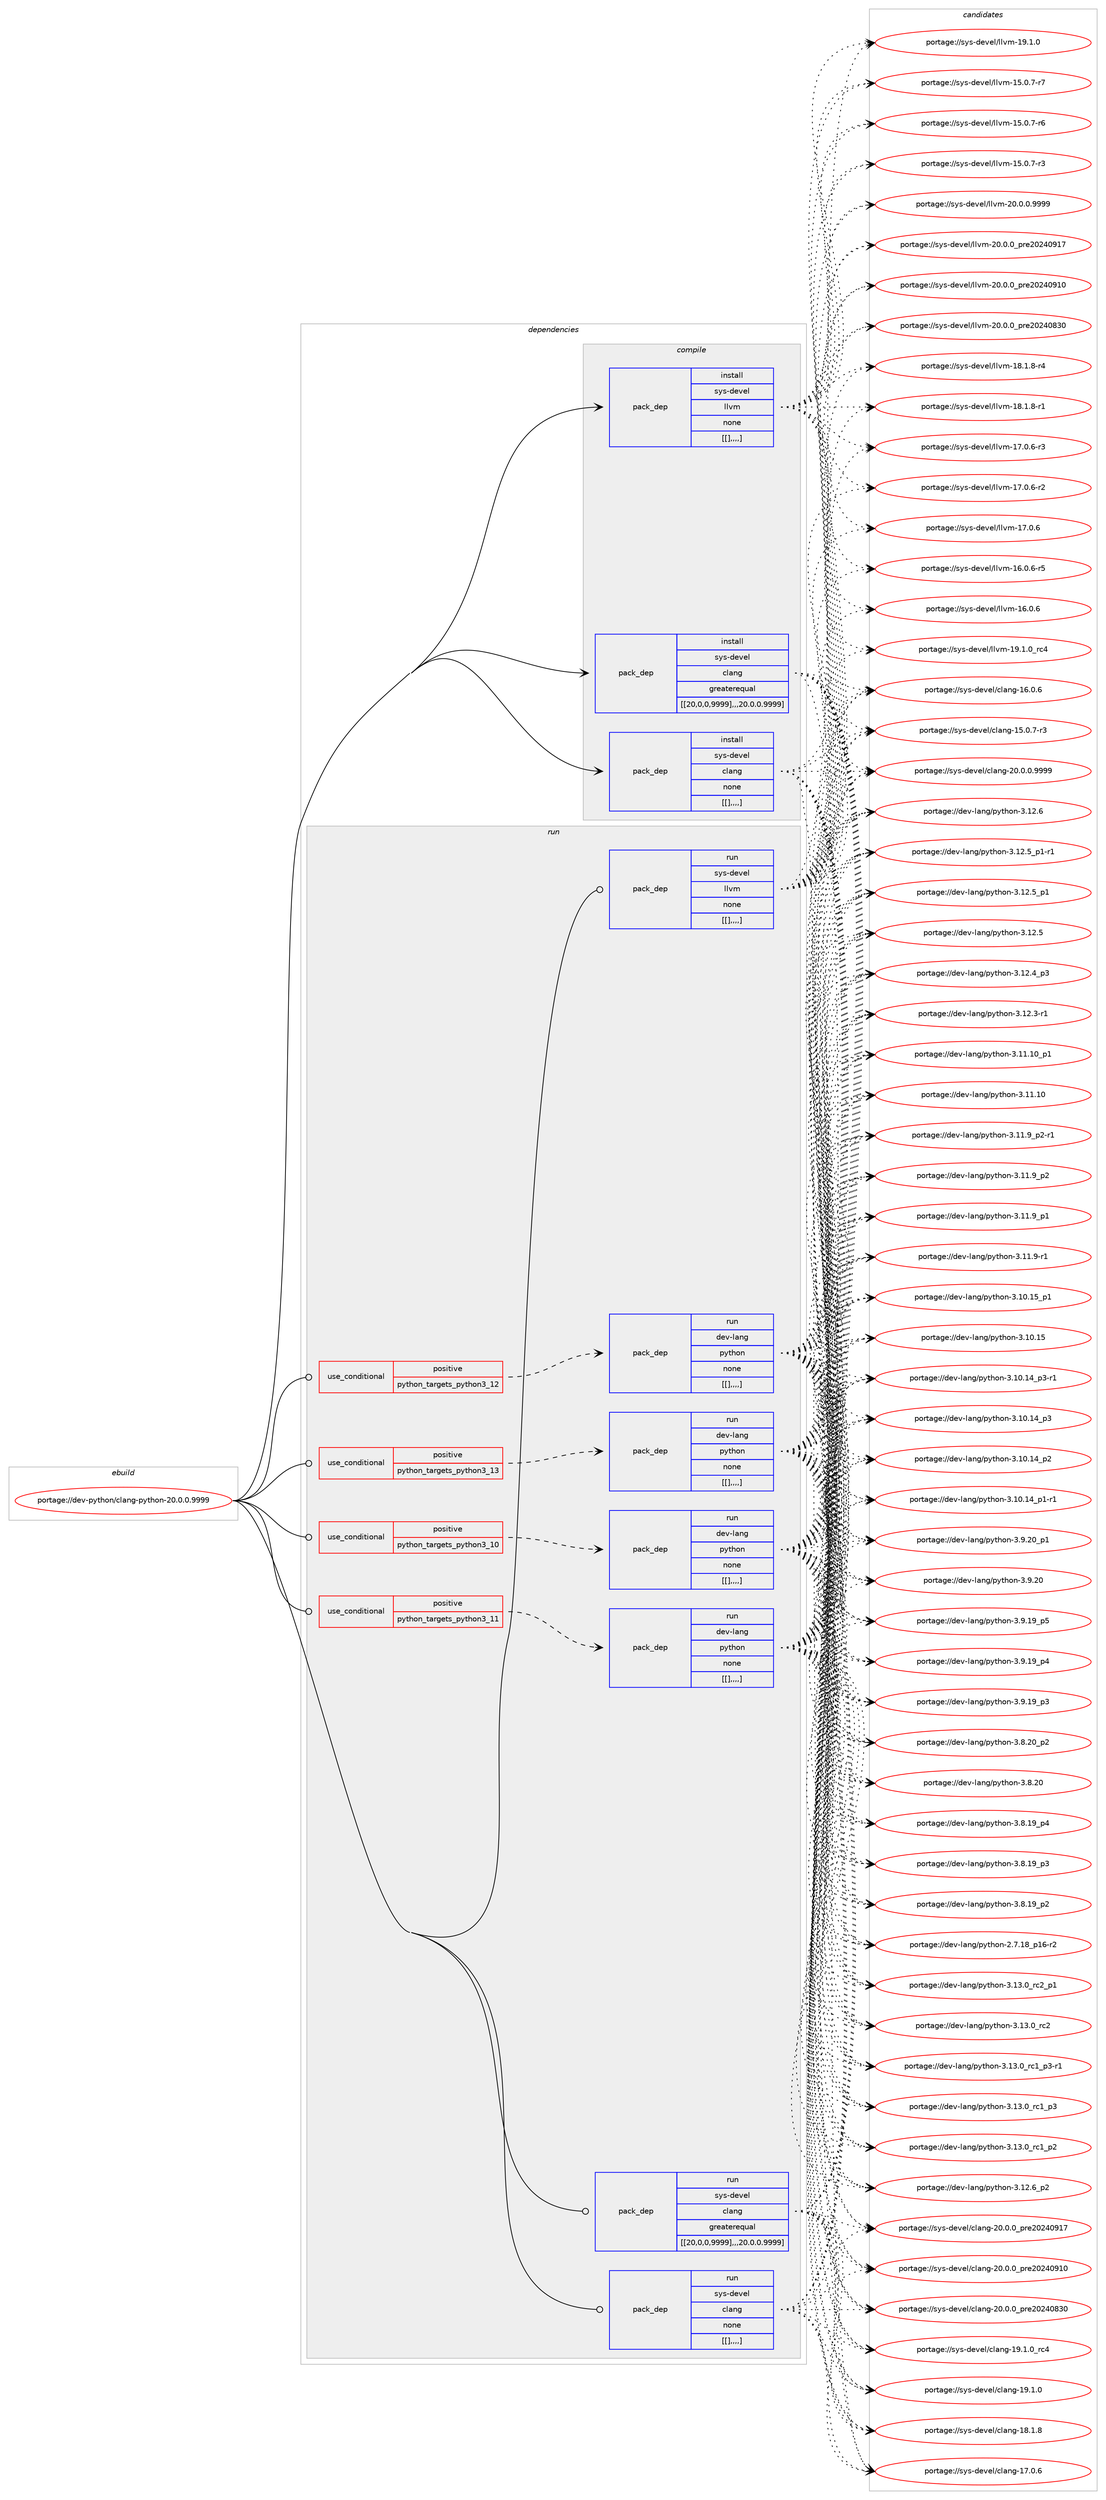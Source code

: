 digraph prolog {

# *************
# Graph options
# *************

newrank=true;
concentrate=true;
compound=true;
graph [rankdir=LR,fontname=Helvetica,fontsize=10,ranksep=1.5];#, ranksep=2.5, nodesep=0.2];
edge  [arrowhead=vee];
node  [fontname=Helvetica,fontsize=10];

# **********
# The ebuild
# **********

subgraph cluster_leftcol {
color=gray;
label=<<i>ebuild</i>>;
id [label="portage://dev-python/clang-python-20.0.0.9999", color=red, width=4, href="../dev-python/clang-python-20.0.0.9999.svg"];
}

# ****************
# The dependencies
# ****************

subgraph cluster_midcol {
color=gray;
label=<<i>dependencies</i>>;
subgraph cluster_compile {
fillcolor="#eeeeee";
style=filled;
label=<<i>compile</i>>;
subgraph pack111342 {
dependency145311 [label=<<TABLE BORDER="0" CELLBORDER="1" CELLSPACING="0" CELLPADDING="4" WIDTH="220"><TR><TD ROWSPAN="6" CELLPADDING="30">pack_dep</TD></TR><TR><TD WIDTH="110">install</TD></TR><TR><TD>sys-devel</TD></TR><TR><TD>clang</TD></TR><TR><TD>greaterequal</TD></TR><TR><TD>[[20,0,0,9999],,,20.0.0.9999]</TD></TR></TABLE>>, shape=none, color=blue];
}
id:e -> dependency145311:w [weight=20,style="solid",arrowhead="vee"];
subgraph pack111343 {
dependency145312 [label=<<TABLE BORDER="0" CELLBORDER="1" CELLSPACING="0" CELLPADDING="4" WIDTH="220"><TR><TD ROWSPAN="6" CELLPADDING="30">pack_dep</TD></TR><TR><TD WIDTH="110">install</TD></TR><TR><TD>sys-devel</TD></TR><TR><TD>clang</TD></TR><TR><TD>none</TD></TR><TR><TD>[[],,,,]</TD></TR></TABLE>>, shape=none, color=blue];
}
id:e -> dependency145312:w [weight=20,style="solid",arrowhead="vee"];
subgraph pack111344 {
dependency145313 [label=<<TABLE BORDER="0" CELLBORDER="1" CELLSPACING="0" CELLPADDING="4" WIDTH="220"><TR><TD ROWSPAN="6" CELLPADDING="30">pack_dep</TD></TR><TR><TD WIDTH="110">install</TD></TR><TR><TD>sys-devel</TD></TR><TR><TD>llvm</TD></TR><TR><TD>none</TD></TR><TR><TD>[[],,,,]</TD></TR></TABLE>>, shape=none, color=blue];
}
id:e -> dependency145313:w [weight=20,style="solid",arrowhead="vee"];
}
subgraph cluster_compileandrun {
fillcolor="#eeeeee";
style=filled;
label=<<i>compile and run</i>>;
}
subgraph cluster_run {
fillcolor="#eeeeee";
style=filled;
label=<<i>run</i>>;
subgraph cond32757 {
dependency145314 [label=<<TABLE BORDER="0" CELLBORDER="1" CELLSPACING="0" CELLPADDING="4"><TR><TD ROWSPAN="3" CELLPADDING="10">use_conditional</TD></TR><TR><TD>positive</TD></TR><TR><TD>python_targets_python3_10</TD></TR></TABLE>>, shape=none, color=red];
subgraph pack111345 {
dependency145315 [label=<<TABLE BORDER="0" CELLBORDER="1" CELLSPACING="0" CELLPADDING="4" WIDTH="220"><TR><TD ROWSPAN="6" CELLPADDING="30">pack_dep</TD></TR><TR><TD WIDTH="110">run</TD></TR><TR><TD>dev-lang</TD></TR><TR><TD>python</TD></TR><TR><TD>none</TD></TR><TR><TD>[[],,,,]</TD></TR></TABLE>>, shape=none, color=blue];
}
dependency145314:e -> dependency145315:w [weight=20,style="dashed",arrowhead="vee"];
}
id:e -> dependency145314:w [weight=20,style="solid",arrowhead="odot"];
subgraph cond32758 {
dependency145316 [label=<<TABLE BORDER="0" CELLBORDER="1" CELLSPACING="0" CELLPADDING="4"><TR><TD ROWSPAN="3" CELLPADDING="10">use_conditional</TD></TR><TR><TD>positive</TD></TR><TR><TD>python_targets_python3_11</TD></TR></TABLE>>, shape=none, color=red];
subgraph pack111346 {
dependency145317 [label=<<TABLE BORDER="0" CELLBORDER="1" CELLSPACING="0" CELLPADDING="4" WIDTH="220"><TR><TD ROWSPAN="6" CELLPADDING="30">pack_dep</TD></TR><TR><TD WIDTH="110">run</TD></TR><TR><TD>dev-lang</TD></TR><TR><TD>python</TD></TR><TR><TD>none</TD></TR><TR><TD>[[],,,,]</TD></TR></TABLE>>, shape=none, color=blue];
}
dependency145316:e -> dependency145317:w [weight=20,style="dashed",arrowhead="vee"];
}
id:e -> dependency145316:w [weight=20,style="solid",arrowhead="odot"];
subgraph cond32759 {
dependency145318 [label=<<TABLE BORDER="0" CELLBORDER="1" CELLSPACING="0" CELLPADDING="4"><TR><TD ROWSPAN="3" CELLPADDING="10">use_conditional</TD></TR><TR><TD>positive</TD></TR><TR><TD>python_targets_python3_12</TD></TR></TABLE>>, shape=none, color=red];
subgraph pack111347 {
dependency145319 [label=<<TABLE BORDER="0" CELLBORDER="1" CELLSPACING="0" CELLPADDING="4" WIDTH="220"><TR><TD ROWSPAN="6" CELLPADDING="30">pack_dep</TD></TR><TR><TD WIDTH="110">run</TD></TR><TR><TD>dev-lang</TD></TR><TR><TD>python</TD></TR><TR><TD>none</TD></TR><TR><TD>[[],,,,]</TD></TR></TABLE>>, shape=none, color=blue];
}
dependency145318:e -> dependency145319:w [weight=20,style="dashed",arrowhead="vee"];
}
id:e -> dependency145318:w [weight=20,style="solid",arrowhead="odot"];
subgraph cond32760 {
dependency145320 [label=<<TABLE BORDER="0" CELLBORDER="1" CELLSPACING="0" CELLPADDING="4"><TR><TD ROWSPAN="3" CELLPADDING="10">use_conditional</TD></TR><TR><TD>positive</TD></TR><TR><TD>python_targets_python3_13</TD></TR></TABLE>>, shape=none, color=red];
subgraph pack111348 {
dependency145321 [label=<<TABLE BORDER="0" CELLBORDER="1" CELLSPACING="0" CELLPADDING="4" WIDTH="220"><TR><TD ROWSPAN="6" CELLPADDING="30">pack_dep</TD></TR><TR><TD WIDTH="110">run</TD></TR><TR><TD>dev-lang</TD></TR><TR><TD>python</TD></TR><TR><TD>none</TD></TR><TR><TD>[[],,,,]</TD></TR></TABLE>>, shape=none, color=blue];
}
dependency145320:e -> dependency145321:w [weight=20,style="dashed",arrowhead="vee"];
}
id:e -> dependency145320:w [weight=20,style="solid",arrowhead="odot"];
subgraph pack111349 {
dependency145322 [label=<<TABLE BORDER="0" CELLBORDER="1" CELLSPACING="0" CELLPADDING="4" WIDTH="220"><TR><TD ROWSPAN="6" CELLPADDING="30">pack_dep</TD></TR><TR><TD WIDTH="110">run</TD></TR><TR><TD>sys-devel</TD></TR><TR><TD>clang</TD></TR><TR><TD>greaterequal</TD></TR><TR><TD>[[20,0,0,9999],,,20.0.0.9999]</TD></TR></TABLE>>, shape=none, color=blue];
}
id:e -> dependency145322:w [weight=20,style="solid",arrowhead="odot"];
subgraph pack111350 {
dependency145323 [label=<<TABLE BORDER="0" CELLBORDER="1" CELLSPACING="0" CELLPADDING="4" WIDTH="220"><TR><TD ROWSPAN="6" CELLPADDING="30">pack_dep</TD></TR><TR><TD WIDTH="110">run</TD></TR><TR><TD>sys-devel</TD></TR><TR><TD>clang</TD></TR><TR><TD>none</TD></TR><TR><TD>[[],,,,]</TD></TR></TABLE>>, shape=none, color=blue];
}
id:e -> dependency145323:w [weight=20,style="solid",arrowhead="odot"];
subgraph pack111351 {
dependency145324 [label=<<TABLE BORDER="0" CELLBORDER="1" CELLSPACING="0" CELLPADDING="4" WIDTH="220"><TR><TD ROWSPAN="6" CELLPADDING="30">pack_dep</TD></TR><TR><TD WIDTH="110">run</TD></TR><TR><TD>sys-devel</TD></TR><TR><TD>llvm</TD></TR><TR><TD>none</TD></TR><TR><TD>[[],,,,]</TD></TR></TABLE>>, shape=none, color=blue];
}
id:e -> dependency145324:w [weight=20,style="solid",arrowhead="odot"];
}
}

# **************
# The candidates
# **************

subgraph cluster_choices {
rank=same;
color=gray;
label=<<i>candidates</i>>;

subgraph choice111342 {
color=black;
nodesep=1;
choice11512111545100101118101108479910897110103455048464846484657575757 [label="portage://sys-devel/clang-20.0.0.9999", color=red, width=4,href="../sys-devel/clang-20.0.0.9999.svg"];
choice1151211154510010111810110847991089711010345504846484648951121141015048505248574955 [label="portage://sys-devel/clang-20.0.0_pre20240917", color=red, width=4,href="../sys-devel/clang-20.0.0_pre20240917.svg"];
choice1151211154510010111810110847991089711010345504846484648951121141015048505248574948 [label="portage://sys-devel/clang-20.0.0_pre20240910", color=red, width=4,href="../sys-devel/clang-20.0.0_pre20240910.svg"];
choice1151211154510010111810110847991089711010345504846484648951121141015048505248565148 [label="portage://sys-devel/clang-20.0.0_pre20240830", color=red, width=4,href="../sys-devel/clang-20.0.0_pre20240830.svg"];
choice1151211154510010111810110847991089711010345495746494648951149952 [label="portage://sys-devel/clang-19.1.0_rc4", color=red, width=4,href="../sys-devel/clang-19.1.0_rc4.svg"];
choice1151211154510010111810110847991089711010345495746494648 [label="portage://sys-devel/clang-19.1.0", color=red, width=4,href="../sys-devel/clang-19.1.0.svg"];
choice1151211154510010111810110847991089711010345495646494656 [label="portage://sys-devel/clang-18.1.8", color=red, width=4,href="../sys-devel/clang-18.1.8.svg"];
choice1151211154510010111810110847991089711010345495546484654 [label="portage://sys-devel/clang-17.0.6", color=red, width=4,href="../sys-devel/clang-17.0.6.svg"];
choice1151211154510010111810110847991089711010345495446484654 [label="portage://sys-devel/clang-16.0.6", color=red, width=4,href="../sys-devel/clang-16.0.6.svg"];
choice11512111545100101118101108479910897110103454953464846554511451 [label="portage://sys-devel/clang-15.0.7-r3", color=red, width=4,href="../sys-devel/clang-15.0.7-r3.svg"];
dependency145311:e -> choice11512111545100101118101108479910897110103455048464846484657575757:w [style=dotted,weight="100"];
dependency145311:e -> choice1151211154510010111810110847991089711010345504846484648951121141015048505248574955:w [style=dotted,weight="100"];
dependency145311:e -> choice1151211154510010111810110847991089711010345504846484648951121141015048505248574948:w [style=dotted,weight="100"];
dependency145311:e -> choice1151211154510010111810110847991089711010345504846484648951121141015048505248565148:w [style=dotted,weight="100"];
dependency145311:e -> choice1151211154510010111810110847991089711010345495746494648951149952:w [style=dotted,weight="100"];
dependency145311:e -> choice1151211154510010111810110847991089711010345495746494648:w [style=dotted,weight="100"];
dependency145311:e -> choice1151211154510010111810110847991089711010345495646494656:w [style=dotted,weight="100"];
dependency145311:e -> choice1151211154510010111810110847991089711010345495546484654:w [style=dotted,weight="100"];
dependency145311:e -> choice1151211154510010111810110847991089711010345495446484654:w [style=dotted,weight="100"];
dependency145311:e -> choice11512111545100101118101108479910897110103454953464846554511451:w [style=dotted,weight="100"];
}
subgraph choice111343 {
color=black;
nodesep=1;
choice11512111545100101118101108479910897110103455048464846484657575757 [label="portage://sys-devel/clang-20.0.0.9999", color=red, width=4,href="../sys-devel/clang-20.0.0.9999.svg"];
choice1151211154510010111810110847991089711010345504846484648951121141015048505248574955 [label="portage://sys-devel/clang-20.0.0_pre20240917", color=red, width=4,href="../sys-devel/clang-20.0.0_pre20240917.svg"];
choice1151211154510010111810110847991089711010345504846484648951121141015048505248574948 [label="portage://sys-devel/clang-20.0.0_pre20240910", color=red, width=4,href="../sys-devel/clang-20.0.0_pre20240910.svg"];
choice1151211154510010111810110847991089711010345504846484648951121141015048505248565148 [label="portage://sys-devel/clang-20.0.0_pre20240830", color=red, width=4,href="../sys-devel/clang-20.0.0_pre20240830.svg"];
choice1151211154510010111810110847991089711010345495746494648951149952 [label="portage://sys-devel/clang-19.1.0_rc4", color=red, width=4,href="../sys-devel/clang-19.1.0_rc4.svg"];
choice1151211154510010111810110847991089711010345495746494648 [label="portage://sys-devel/clang-19.1.0", color=red, width=4,href="../sys-devel/clang-19.1.0.svg"];
choice1151211154510010111810110847991089711010345495646494656 [label="portage://sys-devel/clang-18.1.8", color=red, width=4,href="../sys-devel/clang-18.1.8.svg"];
choice1151211154510010111810110847991089711010345495546484654 [label="portage://sys-devel/clang-17.0.6", color=red, width=4,href="../sys-devel/clang-17.0.6.svg"];
choice1151211154510010111810110847991089711010345495446484654 [label="portage://sys-devel/clang-16.0.6", color=red, width=4,href="../sys-devel/clang-16.0.6.svg"];
choice11512111545100101118101108479910897110103454953464846554511451 [label="portage://sys-devel/clang-15.0.7-r3", color=red, width=4,href="../sys-devel/clang-15.0.7-r3.svg"];
dependency145312:e -> choice11512111545100101118101108479910897110103455048464846484657575757:w [style=dotted,weight="100"];
dependency145312:e -> choice1151211154510010111810110847991089711010345504846484648951121141015048505248574955:w [style=dotted,weight="100"];
dependency145312:e -> choice1151211154510010111810110847991089711010345504846484648951121141015048505248574948:w [style=dotted,weight="100"];
dependency145312:e -> choice1151211154510010111810110847991089711010345504846484648951121141015048505248565148:w [style=dotted,weight="100"];
dependency145312:e -> choice1151211154510010111810110847991089711010345495746494648951149952:w [style=dotted,weight="100"];
dependency145312:e -> choice1151211154510010111810110847991089711010345495746494648:w [style=dotted,weight="100"];
dependency145312:e -> choice1151211154510010111810110847991089711010345495646494656:w [style=dotted,weight="100"];
dependency145312:e -> choice1151211154510010111810110847991089711010345495546484654:w [style=dotted,weight="100"];
dependency145312:e -> choice1151211154510010111810110847991089711010345495446484654:w [style=dotted,weight="100"];
dependency145312:e -> choice11512111545100101118101108479910897110103454953464846554511451:w [style=dotted,weight="100"];
}
subgraph choice111344 {
color=black;
nodesep=1;
choice1151211154510010111810110847108108118109455048464846484657575757 [label="portage://sys-devel/llvm-20.0.0.9999", color=red, width=4,href="../sys-devel/llvm-20.0.0.9999.svg"];
choice115121115451001011181011084710810811810945504846484648951121141015048505248574955 [label="portage://sys-devel/llvm-20.0.0_pre20240917", color=red, width=4,href="../sys-devel/llvm-20.0.0_pre20240917.svg"];
choice115121115451001011181011084710810811810945504846484648951121141015048505248574948 [label="portage://sys-devel/llvm-20.0.0_pre20240910", color=red, width=4,href="../sys-devel/llvm-20.0.0_pre20240910.svg"];
choice115121115451001011181011084710810811810945504846484648951121141015048505248565148 [label="portage://sys-devel/llvm-20.0.0_pre20240830", color=red, width=4,href="../sys-devel/llvm-20.0.0_pre20240830.svg"];
choice115121115451001011181011084710810811810945495746494648951149952 [label="portage://sys-devel/llvm-19.1.0_rc4", color=red, width=4,href="../sys-devel/llvm-19.1.0_rc4.svg"];
choice115121115451001011181011084710810811810945495746494648 [label="portage://sys-devel/llvm-19.1.0", color=red, width=4,href="../sys-devel/llvm-19.1.0.svg"];
choice1151211154510010111810110847108108118109454956464946564511452 [label="portage://sys-devel/llvm-18.1.8-r4", color=red, width=4,href="../sys-devel/llvm-18.1.8-r4.svg"];
choice1151211154510010111810110847108108118109454956464946564511449 [label="portage://sys-devel/llvm-18.1.8-r1", color=red, width=4,href="../sys-devel/llvm-18.1.8-r1.svg"];
choice1151211154510010111810110847108108118109454955464846544511451 [label="portage://sys-devel/llvm-17.0.6-r3", color=red, width=4,href="../sys-devel/llvm-17.0.6-r3.svg"];
choice1151211154510010111810110847108108118109454955464846544511450 [label="portage://sys-devel/llvm-17.0.6-r2", color=red, width=4,href="../sys-devel/llvm-17.0.6-r2.svg"];
choice115121115451001011181011084710810811810945495546484654 [label="portage://sys-devel/llvm-17.0.6", color=red, width=4,href="../sys-devel/llvm-17.0.6.svg"];
choice1151211154510010111810110847108108118109454954464846544511453 [label="portage://sys-devel/llvm-16.0.6-r5", color=red, width=4,href="../sys-devel/llvm-16.0.6-r5.svg"];
choice115121115451001011181011084710810811810945495446484654 [label="portage://sys-devel/llvm-16.0.6", color=red, width=4,href="../sys-devel/llvm-16.0.6.svg"];
choice1151211154510010111810110847108108118109454953464846554511455 [label="portage://sys-devel/llvm-15.0.7-r7", color=red, width=4,href="../sys-devel/llvm-15.0.7-r7.svg"];
choice1151211154510010111810110847108108118109454953464846554511454 [label="portage://sys-devel/llvm-15.0.7-r6", color=red, width=4,href="../sys-devel/llvm-15.0.7-r6.svg"];
choice1151211154510010111810110847108108118109454953464846554511451 [label="portage://sys-devel/llvm-15.0.7-r3", color=red, width=4,href="../sys-devel/llvm-15.0.7-r3.svg"];
dependency145313:e -> choice1151211154510010111810110847108108118109455048464846484657575757:w [style=dotted,weight="100"];
dependency145313:e -> choice115121115451001011181011084710810811810945504846484648951121141015048505248574955:w [style=dotted,weight="100"];
dependency145313:e -> choice115121115451001011181011084710810811810945504846484648951121141015048505248574948:w [style=dotted,weight="100"];
dependency145313:e -> choice115121115451001011181011084710810811810945504846484648951121141015048505248565148:w [style=dotted,weight="100"];
dependency145313:e -> choice115121115451001011181011084710810811810945495746494648951149952:w [style=dotted,weight="100"];
dependency145313:e -> choice115121115451001011181011084710810811810945495746494648:w [style=dotted,weight="100"];
dependency145313:e -> choice1151211154510010111810110847108108118109454956464946564511452:w [style=dotted,weight="100"];
dependency145313:e -> choice1151211154510010111810110847108108118109454956464946564511449:w [style=dotted,weight="100"];
dependency145313:e -> choice1151211154510010111810110847108108118109454955464846544511451:w [style=dotted,weight="100"];
dependency145313:e -> choice1151211154510010111810110847108108118109454955464846544511450:w [style=dotted,weight="100"];
dependency145313:e -> choice115121115451001011181011084710810811810945495546484654:w [style=dotted,weight="100"];
dependency145313:e -> choice1151211154510010111810110847108108118109454954464846544511453:w [style=dotted,weight="100"];
dependency145313:e -> choice115121115451001011181011084710810811810945495446484654:w [style=dotted,weight="100"];
dependency145313:e -> choice1151211154510010111810110847108108118109454953464846554511455:w [style=dotted,weight="100"];
dependency145313:e -> choice1151211154510010111810110847108108118109454953464846554511454:w [style=dotted,weight="100"];
dependency145313:e -> choice1151211154510010111810110847108108118109454953464846554511451:w [style=dotted,weight="100"];
}
subgraph choice111345 {
color=black;
nodesep=1;
choice100101118451089711010347112121116104111110455146495146489511499509511249 [label="portage://dev-lang/python-3.13.0_rc2_p1", color=red, width=4,href="../dev-lang/python-3.13.0_rc2_p1.svg"];
choice10010111845108971101034711212111610411111045514649514648951149950 [label="portage://dev-lang/python-3.13.0_rc2", color=red, width=4,href="../dev-lang/python-3.13.0_rc2.svg"];
choice1001011184510897110103471121211161041111104551464951464895114994995112514511449 [label="portage://dev-lang/python-3.13.0_rc1_p3-r1", color=red, width=4,href="../dev-lang/python-3.13.0_rc1_p3-r1.svg"];
choice100101118451089711010347112121116104111110455146495146489511499499511251 [label="portage://dev-lang/python-3.13.0_rc1_p3", color=red, width=4,href="../dev-lang/python-3.13.0_rc1_p3.svg"];
choice100101118451089711010347112121116104111110455146495146489511499499511250 [label="portage://dev-lang/python-3.13.0_rc1_p2", color=red, width=4,href="../dev-lang/python-3.13.0_rc1_p2.svg"];
choice100101118451089711010347112121116104111110455146495046549511250 [label="portage://dev-lang/python-3.12.6_p2", color=red, width=4,href="../dev-lang/python-3.12.6_p2.svg"];
choice10010111845108971101034711212111610411111045514649504654 [label="portage://dev-lang/python-3.12.6", color=red, width=4,href="../dev-lang/python-3.12.6.svg"];
choice1001011184510897110103471121211161041111104551464950465395112494511449 [label="portage://dev-lang/python-3.12.5_p1-r1", color=red, width=4,href="../dev-lang/python-3.12.5_p1-r1.svg"];
choice100101118451089711010347112121116104111110455146495046539511249 [label="portage://dev-lang/python-3.12.5_p1", color=red, width=4,href="../dev-lang/python-3.12.5_p1.svg"];
choice10010111845108971101034711212111610411111045514649504653 [label="portage://dev-lang/python-3.12.5", color=red, width=4,href="../dev-lang/python-3.12.5.svg"];
choice100101118451089711010347112121116104111110455146495046529511251 [label="portage://dev-lang/python-3.12.4_p3", color=red, width=4,href="../dev-lang/python-3.12.4_p3.svg"];
choice100101118451089711010347112121116104111110455146495046514511449 [label="portage://dev-lang/python-3.12.3-r1", color=red, width=4,href="../dev-lang/python-3.12.3-r1.svg"];
choice10010111845108971101034711212111610411111045514649494649489511249 [label="portage://dev-lang/python-3.11.10_p1", color=red, width=4,href="../dev-lang/python-3.11.10_p1.svg"];
choice1001011184510897110103471121211161041111104551464949464948 [label="portage://dev-lang/python-3.11.10", color=red, width=4,href="../dev-lang/python-3.11.10.svg"];
choice1001011184510897110103471121211161041111104551464949465795112504511449 [label="portage://dev-lang/python-3.11.9_p2-r1", color=red, width=4,href="../dev-lang/python-3.11.9_p2-r1.svg"];
choice100101118451089711010347112121116104111110455146494946579511250 [label="portage://dev-lang/python-3.11.9_p2", color=red, width=4,href="../dev-lang/python-3.11.9_p2.svg"];
choice100101118451089711010347112121116104111110455146494946579511249 [label="portage://dev-lang/python-3.11.9_p1", color=red, width=4,href="../dev-lang/python-3.11.9_p1.svg"];
choice100101118451089711010347112121116104111110455146494946574511449 [label="portage://dev-lang/python-3.11.9-r1", color=red, width=4,href="../dev-lang/python-3.11.9-r1.svg"];
choice10010111845108971101034711212111610411111045514649484649539511249 [label="portage://dev-lang/python-3.10.15_p1", color=red, width=4,href="../dev-lang/python-3.10.15_p1.svg"];
choice1001011184510897110103471121211161041111104551464948464953 [label="portage://dev-lang/python-3.10.15", color=red, width=4,href="../dev-lang/python-3.10.15.svg"];
choice100101118451089711010347112121116104111110455146494846495295112514511449 [label="portage://dev-lang/python-3.10.14_p3-r1", color=red, width=4,href="../dev-lang/python-3.10.14_p3-r1.svg"];
choice10010111845108971101034711212111610411111045514649484649529511251 [label="portage://dev-lang/python-3.10.14_p3", color=red, width=4,href="../dev-lang/python-3.10.14_p3.svg"];
choice10010111845108971101034711212111610411111045514649484649529511250 [label="portage://dev-lang/python-3.10.14_p2", color=red, width=4,href="../dev-lang/python-3.10.14_p2.svg"];
choice100101118451089711010347112121116104111110455146494846495295112494511449 [label="portage://dev-lang/python-3.10.14_p1-r1", color=red, width=4,href="../dev-lang/python-3.10.14_p1-r1.svg"];
choice100101118451089711010347112121116104111110455146574650489511249 [label="portage://dev-lang/python-3.9.20_p1", color=red, width=4,href="../dev-lang/python-3.9.20_p1.svg"];
choice10010111845108971101034711212111610411111045514657465048 [label="portage://dev-lang/python-3.9.20", color=red, width=4,href="../dev-lang/python-3.9.20.svg"];
choice100101118451089711010347112121116104111110455146574649579511253 [label="portage://dev-lang/python-3.9.19_p5", color=red, width=4,href="../dev-lang/python-3.9.19_p5.svg"];
choice100101118451089711010347112121116104111110455146574649579511252 [label="portage://dev-lang/python-3.9.19_p4", color=red, width=4,href="../dev-lang/python-3.9.19_p4.svg"];
choice100101118451089711010347112121116104111110455146574649579511251 [label="portage://dev-lang/python-3.9.19_p3", color=red, width=4,href="../dev-lang/python-3.9.19_p3.svg"];
choice100101118451089711010347112121116104111110455146564650489511250 [label="portage://dev-lang/python-3.8.20_p2", color=red, width=4,href="../dev-lang/python-3.8.20_p2.svg"];
choice10010111845108971101034711212111610411111045514656465048 [label="portage://dev-lang/python-3.8.20", color=red, width=4,href="../dev-lang/python-3.8.20.svg"];
choice100101118451089711010347112121116104111110455146564649579511252 [label="portage://dev-lang/python-3.8.19_p4", color=red, width=4,href="../dev-lang/python-3.8.19_p4.svg"];
choice100101118451089711010347112121116104111110455146564649579511251 [label="portage://dev-lang/python-3.8.19_p3", color=red, width=4,href="../dev-lang/python-3.8.19_p3.svg"];
choice100101118451089711010347112121116104111110455146564649579511250 [label="portage://dev-lang/python-3.8.19_p2", color=red, width=4,href="../dev-lang/python-3.8.19_p2.svg"];
choice100101118451089711010347112121116104111110455046554649569511249544511450 [label="portage://dev-lang/python-2.7.18_p16-r2", color=red, width=4,href="../dev-lang/python-2.7.18_p16-r2.svg"];
dependency145315:e -> choice100101118451089711010347112121116104111110455146495146489511499509511249:w [style=dotted,weight="100"];
dependency145315:e -> choice10010111845108971101034711212111610411111045514649514648951149950:w [style=dotted,weight="100"];
dependency145315:e -> choice1001011184510897110103471121211161041111104551464951464895114994995112514511449:w [style=dotted,weight="100"];
dependency145315:e -> choice100101118451089711010347112121116104111110455146495146489511499499511251:w [style=dotted,weight="100"];
dependency145315:e -> choice100101118451089711010347112121116104111110455146495146489511499499511250:w [style=dotted,weight="100"];
dependency145315:e -> choice100101118451089711010347112121116104111110455146495046549511250:w [style=dotted,weight="100"];
dependency145315:e -> choice10010111845108971101034711212111610411111045514649504654:w [style=dotted,weight="100"];
dependency145315:e -> choice1001011184510897110103471121211161041111104551464950465395112494511449:w [style=dotted,weight="100"];
dependency145315:e -> choice100101118451089711010347112121116104111110455146495046539511249:w [style=dotted,weight="100"];
dependency145315:e -> choice10010111845108971101034711212111610411111045514649504653:w [style=dotted,weight="100"];
dependency145315:e -> choice100101118451089711010347112121116104111110455146495046529511251:w [style=dotted,weight="100"];
dependency145315:e -> choice100101118451089711010347112121116104111110455146495046514511449:w [style=dotted,weight="100"];
dependency145315:e -> choice10010111845108971101034711212111610411111045514649494649489511249:w [style=dotted,weight="100"];
dependency145315:e -> choice1001011184510897110103471121211161041111104551464949464948:w [style=dotted,weight="100"];
dependency145315:e -> choice1001011184510897110103471121211161041111104551464949465795112504511449:w [style=dotted,weight="100"];
dependency145315:e -> choice100101118451089711010347112121116104111110455146494946579511250:w [style=dotted,weight="100"];
dependency145315:e -> choice100101118451089711010347112121116104111110455146494946579511249:w [style=dotted,weight="100"];
dependency145315:e -> choice100101118451089711010347112121116104111110455146494946574511449:w [style=dotted,weight="100"];
dependency145315:e -> choice10010111845108971101034711212111610411111045514649484649539511249:w [style=dotted,weight="100"];
dependency145315:e -> choice1001011184510897110103471121211161041111104551464948464953:w [style=dotted,weight="100"];
dependency145315:e -> choice100101118451089711010347112121116104111110455146494846495295112514511449:w [style=dotted,weight="100"];
dependency145315:e -> choice10010111845108971101034711212111610411111045514649484649529511251:w [style=dotted,weight="100"];
dependency145315:e -> choice10010111845108971101034711212111610411111045514649484649529511250:w [style=dotted,weight="100"];
dependency145315:e -> choice100101118451089711010347112121116104111110455146494846495295112494511449:w [style=dotted,weight="100"];
dependency145315:e -> choice100101118451089711010347112121116104111110455146574650489511249:w [style=dotted,weight="100"];
dependency145315:e -> choice10010111845108971101034711212111610411111045514657465048:w [style=dotted,weight="100"];
dependency145315:e -> choice100101118451089711010347112121116104111110455146574649579511253:w [style=dotted,weight="100"];
dependency145315:e -> choice100101118451089711010347112121116104111110455146574649579511252:w [style=dotted,weight="100"];
dependency145315:e -> choice100101118451089711010347112121116104111110455146574649579511251:w [style=dotted,weight="100"];
dependency145315:e -> choice100101118451089711010347112121116104111110455146564650489511250:w [style=dotted,weight="100"];
dependency145315:e -> choice10010111845108971101034711212111610411111045514656465048:w [style=dotted,weight="100"];
dependency145315:e -> choice100101118451089711010347112121116104111110455146564649579511252:w [style=dotted,weight="100"];
dependency145315:e -> choice100101118451089711010347112121116104111110455146564649579511251:w [style=dotted,weight="100"];
dependency145315:e -> choice100101118451089711010347112121116104111110455146564649579511250:w [style=dotted,weight="100"];
dependency145315:e -> choice100101118451089711010347112121116104111110455046554649569511249544511450:w [style=dotted,weight="100"];
}
subgraph choice111346 {
color=black;
nodesep=1;
choice100101118451089711010347112121116104111110455146495146489511499509511249 [label="portage://dev-lang/python-3.13.0_rc2_p1", color=red, width=4,href="../dev-lang/python-3.13.0_rc2_p1.svg"];
choice10010111845108971101034711212111610411111045514649514648951149950 [label="portage://dev-lang/python-3.13.0_rc2", color=red, width=4,href="../dev-lang/python-3.13.0_rc2.svg"];
choice1001011184510897110103471121211161041111104551464951464895114994995112514511449 [label="portage://dev-lang/python-3.13.0_rc1_p3-r1", color=red, width=4,href="../dev-lang/python-3.13.0_rc1_p3-r1.svg"];
choice100101118451089711010347112121116104111110455146495146489511499499511251 [label="portage://dev-lang/python-3.13.0_rc1_p3", color=red, width=4,href="../dev-lang/python-3.13.0_rc1_p3.svg"];
choice100101118451089711010347112121116104111110455146495146489511499499511250 [label="portage://dev-lang/python-3.13.0_rc1_p2", color=red, width=4,href="../dev-lang/python-3.13.0_rc1_p2.svg"];
choice100101118451089711010347112121116104111110455146495046549511250 [label="portage://dev-lang/python-3.12.6_p2", color=red, width=4,href="../dev-lang/python-3.12.6_p2.svg"];
choice10010111845108971101034711212111610411111045514649504654 [label="portage://dev-lang/python-3.12.6", color=red, width=4,href="../dev-lang/python-3.12.6.svg"];
choice1001011184510897110103471121211161041111104551464950465395112494511449 [label="portage://dev-lang/python-3.12.5_p1-r1", color=red, width=4,href="../dev-lang/python-3.12.5_p1-r1.svg"];
choice100101118451089711010347112121116104111110455146495046539511249 [label="portage://dev-lang/python-3.12.5_p1", color=red, width=4,href="../dev-lang/python-3.12.5_p1.svg"];
choice10010111845108971101034711212111610411111045514649504653 [label="portage://dev-lang/python-3.12.5", color=red, width=4,href="../dev-lang/python-3.12.5.svg"];
choice100101118451089711010347112121116104111110455146495046529511251 [label="portage://dev-lang/python-3.12.4_p3", color=red, width=4,href="../dev-lang/python-3.12.4_p3.svg"];
choice100101118451089711010347112121116104111110455146495046514511449 [label="portage://dev-lang/python-3.12.3-r1", color=red, width=4,href="../dev-lang/python-3.12.3-r1.svg"];
choice10010111845108971101034711212111610411111045514649494649489511249 [label="portage://dev-lang/python-3.11.10_p1", color=red, width=4,href="../dev-lang/python-3.11.10_p1.svg"];
choice1001011184510897110103471121211161041111104551464949464948 [label="portage://dev-lang/python-3.11.10", color=red, width=4,href="../dev-lang/python-3.11.10.svg"];
choice1001011184510897110103471121211161041111104551464949465795112504511449 [label="portage://dev-lang/python-3.11.9_p2-r1", color=red, width=4,href="../dev-lang/python-3.11.9_p2-r1.svg"];
choice100101118451089711010347112121116104111110455146494946579511250 [label="portage://dev-lang/python-3.11.9_p2", color=red, width=4,href="../dev-lang/python-3.11.9_p2.svg"];
choice100101118451089711010347112121116104111110455146494946579511249 [label="portage://dev-lang/python-3.11.9_p1", color=red, width=4,href="../dev-lang/python-3.11.9_p1.svg"];
choice100101118451089711010347112121116104111110455146494946574511449 [label="portage://dev-lang/python-3.11.9-r1", color=red, width=4,href="../dev-lang/python-3.11.9-r1.svg"];
choice10010111845108971101034711212111610411111045514649484649539511249 [label="portage://dev-lang/python-3.10.15_p1", color=red, width=4,href="../dev-lang/python-3.10.15_p1.svg"];
choice1001011184510897110103471121211161041111104551464948464953 [label="portage://dev-lang/python-3.10.15", color=red, width=4,href="../dev-lang/python-3.10.15.svg"];
choice100101118451089711010347112121116104111110455146494846495295112514511449 [label="portage://dev-lang/python-3.10.14_p3-r1", color=red, width=4,href="../dev-lang/python-3.10.14_p3-r1.svg"];
choice10010111845108971101034711212111610411111045514649484649529511251 [label="portage://dev-lang/python-3.10.14_p3", color=red, width=4,href="../dev-lang/python-3.10.14_p3.svg"];
choice10010111845108971101034711212111610411111045514649484649529511250 [label="portage://dev-lang/python-3.10.14_p2", color=red, width=4,href="../dev-lang/python-3.10.14_p2.svg"];
choice100101118451089711010347112121116104111110455146494846495295112494511449 [label="portage://dev-lang/python-3.10.14_p1-r1", color=red, width=4,href="../dev-lang/python-3.10.14_p1-r1.svg"];
choice100101118451089711010347112121116104111110455146574650489511249 [label="portage://dev-lang/python-3.9.20_p1", color=red, width=4,href="../dev-lang/python-3.9.20_p1.svg"];
choice10010111845108971101034711212111610411111045514657465048 [label="portage://dev-lang/python-3.9.20", color=red, width=4,href="../dev-lang/python-3.9.20.svg"];
choice100101118451089711010347112121116104111110455146574649579511253 [label="portage://dev-lang/python-3.9.19_p5", color=red, width=4,href="../dev-lang/python-3.9.19_p5.svg"];
choice100101118451089711010347112121116104111110455146574649579511252 [label="portage://dev-lang/python-3.9.19_p4", color=red, width=4,href="../dev-lang/python-3.9.19_p4.svg"];
choice100101118451089711010347112121116104111110455146574649579511251 [label="portage://dev-lang/python-3.9.19_p3", color=red, width=4,href="../dev-lang/python-3.9.19_p3.svg"];
choice100101118451089711010347112121116104111110455146564650489511250 [label="portage://dev-lang/python-3.8.20_p2", color=red, width=4,href="../dev-lang/python-3.8.20_p2.svg"];
choice10010111845108971101034711212111610411111045514656465048 [label="portage://dev-lang/python-3.8.20", color=red, width=4,href="../dev-lang/python-3.8.20.svg"];
choice100101118451089711010347112121116104111110455146564649579511252 [label="portage://dev-lang/python-3.8.19_p4", color=red, width=4,href="../dev-lang/python-3.8.19_p4.svg"];
choice100101118451089711010347112121116104111110455146564649579511251 [label="portage://dev-lang/python-3.8.19_p3", color=red, width=4,href="../dev-lang/python-3.8.19_p3.svg"];
choice100101118451089711010347112121116104111110455146564649579511250 [label="portage://dev-lang/python-3.8.19_p2", color=red, width=4,href="../dev-lang/python-3.8.19_p2.svg"];
choice100101118451089711010347112121116104111110455046554649569511249544511450 [label="portage://dev-lang/python-2.7.18_p16-r2", color=red, width=4,href="../dev-lang/python-2.7.18_p16-r2.svg"];
dependency145317:e -> choice100101118451089711010347112121116104111110455146495146489511499509511249:w [style=dotted,weight="100"];
dependency145317:e -> choice10010111845108971101034711212111610411111045514649514648951149950:w [style=dotted,weight="100"];
dependency145317:e -> choice1001011184510897110103471121211161041111104551464951464895114994995112514511449:w [style=dotted,weight="100"];
dependency145317:e -> choice100101118451089711010347112121116104111110455146495146489511499499511251:w [style=dotted,weight="100"];
dependency145317:e -> choice100101118451089711010347112121116104111110455146495146489511499499511250:w [style=dotted,weight="100"];
dependency145317:e -> choice100101118451089711010347112121116104111110455146495046549511250:w [style=dotted,weight="100"];
dependency145317:e -> choice10010111845108971101034711212111610411111045514649504654:w [style=dotted,weight="100"];
dependency145317:e -> choice1001011184510897110103471121211161041111104551464950465395112494511449:w [style=dotted,weight="100"];
dependency145317:e -> choice100101118451089711010347112121116104111110455146495046539511249:w [style=dotted,weight="100"];
dependency145317:e -> choice10010111845108971101034711212111610411111045514649504653:w [style=dotted,weight="100"];
dependency145317:e -> choice100101118451089711010347112121116104111110455146495046529511251:w [style=dotted,weight="100"];
dependency145317:e -> choice100101118451089711010347112121116104111110455146495046514511449:w [style=dotted,weight="100"];
dependency145317:e -> choice10010111845108971101034711212111610411111045514649494649489511249:w [style=dotted,weight="100"];
dependency145317:e -> choice1001011184510897110103471121211161041111104551464949464948:w [style=dotted,weight="100"];
dependency145317:e -> choice1001011184510897110103471121211161041111104551464949465795112504511449:w [style=dotted,weight="100"];
dependency145317:e -> choice100101118451089711010347112121116104111110455146494946579511250:w [style=dotted,weight="100"];
dependency145317:e -> choice100101118451089711010347112121116104111110455146494946579511249:w [style=dotted,weight="100"];
dependency145317:e -> choice100101118451089711010347112121116104111110455146494946574511449:w [style=dotted,weight="100"];
dependency145317:e -> choice10010111845108971101034711212111610411111045514649484649539511249:w [style=dotted,weight="100"];
dependency145317:e -> choice1001011184510897110103471121211161041111104551464948464953:w [style=dotted,weight="100"];
dependency145317:e -> choice100101118451089711010347112121116104111110455146494846495295112514511449:w [style=dotted,weight="100"];
dependency145317:e -> choice10010111845108971101034711212111610411111045514649484649529511251:w [style=dotted,weight="100"];
dependency145317:e -> choice10010111845108971101034711212111610411111045514649484649529511250:w [style=dotted,weight="100"];
dependency145317:e -> choice100101118451089711010347112121116104111110455146494846495295112494511449:w [style=dotted,weight="100"];
dependency145317:e -> choice100101118451089711010347112121116104111110455146574650489511249:w [style=dotted,weight="100"];
dependency145317:e -> choice10010111845108971101034711212111610411111045514657465048:w [style=dotted,weight="100"];
dependency145317:e -> choice100101118451089711010347112121116104111110455146574649579511253:w [style=dotted,weight="100"];
dependency145317:e -> choice100101118451089711010347112121116104111110455146574649579511252:w [style=dotted,weight="100"];
dependency145317:e -> choice100101118451089711010347112121116104111110455146574649579511251:w [style=dotted,weight="100"];
dependency145317:e -> choice100101118451089711010347112121116104111110455146564650489511250:w [style=dotted,weight="100"];
dependency145317:e -> choice10010111845108971101034711212111610411111045514656465048:w [style=dotted,weight="100"];
dependency145317:e -> choice100101118451089711010347112121116104111110455146564649579511252:w [style=dotted,weight="100"];
dependency145317:e -> choice100101118451089711010347112121116104111110455146564649579511251:w [style=dotted,weight="100"];
dependency145317:e -> choice100101118451089711010347112121116104111110455146564649579511250:w [style=dotted,weight="100"];
dependency145317:e -> choice100101118451089711010347112121116104111110455046554649569511249544511450:w [style=dotted,weight="100"];
}
subgraph choice111347 {
color=black;
nodesep=1;
choice100101118451089711010347112121116104111110455146495146489511499509511249 [label="portage://dev-lang/python-3.13.0_rc2_p1", color=red, width=4,href="../dev-lang/python-3.13.0_rc2_p1.svg"];
choice10010111845108971101034711212111610411111045514649514648951149950 [label="portage://dev-lang/python-3.13.0_rc2", color=red, width=4,href="../dev-lang/python-3.13.0_rc2.svg"];
choice1001011184510897110103471121211161041111104551464951464895114994995112514511449 [label="portage://dev-lang/python-3.13.0_rc1_p3-r1", color=red, width=4,href="../dev-lang/python-3.13.0_rc1_p3-r1.svg"];
choice100101118451089711010347112121116104111110455146495146489511499499511251 [label="portage://dev-lang/python-3.13.0_rc1_p3", color=red, width=4,href="../dev-lang/python-3.13.0_rc1_p3.svg"];
choice100101118451089711010347112121116104111110455146495146489511499499511250 [label="portage://dev-lang/python-3.13.0_rc1_p2", color=red, width=4,href="../dev-lang/python-3.13.0_rc1_p2.svg"];
choice100101118451089711010347112121116104111110455146495046549511250 [label="portage://dev-lang/python-3.12.6_p2", color=red, width=4,href="../dev-lang/python-3.12.6_p2.svg"];
choice10010111845108971101034711212111610411111045514649504654 [label="portage://dev-lang/python-3.12.6", color=red, width=4,href="../dev-lang/python-3.12.6.svg"];
choice1001011184510897110103471121211161041111104551464950465395112494511449 [label="portage://dev-lang/python-3.12.5_p1-r1", color=red, width=4,href="../dev-lang/python-3.12.5_p1-r1.svg"];
choice100101118451089711010347112121116104111110455146495046539511249 [label="portage://dev-lang/python-3.12.5_p1", color=red, width=4,href="../dev-lang/python-3.12.5_p1.svg"];
choice10010111845108971101034711212111610411111045514649504653 [label="portage://dev-lang/python-3.12.5", color=red, width=4,href="../dev-lang/python-3.12.5.svg"];
choice100101118451089711010347112121116104111110455146495046529511251 [label="portage://dev-lang/python-3.12.4_p3", color=red, width=4,href="../dev-lang/python-3.12.4_p3.svg"];
choice100101118451089711010347112121116104111110455146495046514511449 [label="portage://dev-lang/python-3.12.3-r1", color=red, width=4,href="../dev-lang/python-3.12.3-r1.svg"];
choice10010111845108971101034711212111610411111045514649494649489511249 [label="portage://dev-lang/python-3.11.10_p1", color=red, width=4,href="../dev-lang/python-3.11.10_p1.svg"];
choice1001011184510897110103471121211161041111104551464949464948 [label="portage://dev-lang/python-3.11.10", color=red, width=4,href="../dev-lang/python-3.11.10.svg"];
choice1001011184510897110103471121211161041111104551464949465795112504511449 [label="portage://dev-lang/python-3.11.9_p2-r1", color=red, width=4,href="../dev-lang/python-3.11.9_p2-r1.svg"];
choice100101118451089711010347112121116104111110455146494946579511250 [label="portage://dev-lang/python-3.11.9_p2", color=red, width=4,href="../dev-lang/python-3.11.9_p2.svg"];
choice100101118451089711010347112121116104111110455146494946579511249 [label="portage://dev-lang/python-3.11.9_p1", color=red, width=4,href="../dev-lang/python-3.11.9_p1.svg"];
choice100101118451089711010347112121116104111110455146494946574511449 [label="portage://dev-lang/python-3.11.9-r1", color=red, width=4,href="../dev-lang/python-3.11.9-r1.svg"];
choice10010111845108971101034711212111610411111045514649484649539511249 [label="portage://dev-lang/python-3.10.15_p1", color=red, width=4,href="../dev-lang/python-3.10.15_p1.svg"];
choice1001011184510897110103471121211161041111104551464948464953 [label="portage://dev-lang/python-3.10.15", color=red, width=4,href="../dev-lang/python-3.10.15.svg"];
choice100101118451089711010347112121116104111110455146494846495295112514511449 [label="portage://dev-lang/python-3.10.14_p3-r1", color=red, width=4,href="../dev-lang/python-3.10.14_p3-r1.svg"];
choice10010111845108971101034711212111610411111045514649484649529511251 [label="portage://dev-lang/python-3.10.14_p3", color=red, width=4,href="../dev-lang/python-3.10.14_p3.svg"];
choice10010111845108971101034711212111610411111045514649484649529511250 [label="portage://dev-lang/python-3.10.14_p2", color=red, width=4,href="../dev-lang/python-3.10.14_p2.svg"];
choice100101118451089711010347112121116104111110455146494846495295112494511449 [label="portage://dev-lang/python-3.10.14_p1-r1", color=red, width=4,href="../dev-lang/python-3.10.14_p1-r1.svg"];
choice100101118451089711010347112121116104111110455146574650489511249 [label="portage://dev-lang/python-3.9.20_p1", color=red, width=4,href="../dev-lang/python-3.9.20_p1.svg"];
choice10010111845108971101034711212111610411111045514657465048 [label="portage://dev-lang/python-3.9.20", color=red, width=4,href="../dev-lang/python-3.9.20.svg"];
choice100101118451089711010347112121116104111110455146574649579511253 [label="portage://dev-lang/python-3.9.19_p5", color=red, width=4,href="../dev-lang/python-3.9.19_p5.svg"];
choice100101118451089711010347112121116104111110455146574649579511252 [label="portage://dev-lang/python-3.9.19_p4", color=red, width=4,href="../dev-lang/python-3.9.19_p4.svg"];
choice100101118451089711010347112121116104111110455146574649579511251 [label="portage://dev-lang/python-3.9.19_p3", color=red, width=4,href="../dev-lang/python-3.9.19_p3.svg"];
choice100101118451089711010347112121116104111110455146564650489511250 [label="portage://dev-lang/python-3.8.20_p2", color=red, width=4,href="../dev-lang/python-3.8.20_p2.svg"];
choice10010111845108971101034711212111610411111045514656465048 [label="portage://dev-lang/python-3.8.20", color=red, width=4,href="../dev-lang/python-3.8.20.svg"];
choice100101118451089711010347112121116104111110455146564649579511252 [label="portage://dev-lang/python-3.8.19_p4", color=red, width=4,href="../dev-lang/python-3.8.19_p4.svg"];
choice100101118451089711010347112121116104111110455146564649579511251 [label="portage://dev-lang/python-3.8.19_p3", color=red, width=4,href="../dev-lang/python-3.8.19_p3.svg"];
choice100101118451089711010347112121116104111110455146564649579511250 [label="portage://dev-lang/python-3.8.19_p2", color=red, width=4,href="../dev-lang/python-3.8.19_p2.svg"];
choice100101118451089711010347112121116104111110455046554649569511249544511450 [label="portage://dev-lang/python-2.7.18_p16-r2", color=red, width=4,href="../dev-lang/python-2.7.18_p16-r2.svg"];
dependency145319:e -> choice100101118451089711010347112121116104111110455146495146489511499509511249:w [style=dotted,weight="100"];
dependency145319:e -> choice10010111845108971101034711212111610411111045514649514648951149950:w [style=dotted,weight="100"];
dependency145319:e -> choice1001011184510897110103471121211161041111104551464951464895114994995112514511449:w [style=dotted,weight="100"];
dependency145319:e -> choice100101118451089711010347112121116104111110455146495146489511499499511251:w [style=dotted,weight="100"];
dependency145319:e -> choice100101118451089711010347112121116104111110455146495146489511499499511250:w [style=dotted,weight="100"];
dependency145319:e -> choice100101118451089711010347112121116104111110455146495046549511250:w [style=dotted,weight="100"];
dependency145319:e -> choice10010111845108971101034711212111610411111045514649504654:w [style=dotted,weight="100"];
dependency145319:e -> choice1001011184510897110103471121211161041111104551464950465395112494511449:w [style=dotted,weight="100"];
dependency145319:e -> choice100101118451089711010347112121116104111110455146495046539511249:w [style=dotted,weight="100"];
dependency145319:e -> choice10010111845108971101034711212111610411111045514649504653:w [style=dotted,weight="100"];
dependency145319:e -> choice100101118451089711010347112121116104111110455146495046529511251:w [style=dotted,weight="100"];
dependency145319:e -> choice100101118451089711010347112121116104111110455146495046514511449:w [style=dotted,weight="100"];
dependency145319:e -> choice10010111845108971101034711212111610411111045514649494649489511249:w [style=dotted,weight="100"];
dependency145319:e -> choice1001011184510897110103471121211161041111104551464949464948:w [style=dotted,weight="100"];
dependency145319:e -> choice1001011184510897110103471121211161041111104551464949465795112504511449:w [style=dotted,weight="100"];
dependency145319:e -> choice100101118451089711010347112121116104111110455146494946579511250:w [style=dotted,weight="100"];
dependency145319:e -> choice100101118451089711010347112121116104111110455146494946579511249:w [style=dotted,weight="100"];
dependency145319:e -> choice100101118451089711010347112121116104111110455146494946574511449:w [style=dotted,weight="100"];
dependency145319:e -> choice10010111845108971101034711212111610411111045514649484649539511249:w [style=dotted,weight="100"];
dependency145319:e -> choice1001011184510897110103471121211161041111104551464948464953:w [style=dotted,weight="100"];
dependency145319:e -> choice100101118451089711010347112121116104111110455146494846495295112514511449:w [style=dotted,weight="100"];
dependency145319:e -> choice10010111845108971101034711212111610411111045514649484649529511251:w [style=dotted,weight="100"];
dependency145319:e -> choice10010111845108971101034711212111610411111045514649484649529511250:w [style=dotted,weight="100"];
dependency145319:e -> choice100101118451089711010347112121116104111110455146494846495295112494511449:w [style=dotted,weight="100"];
dependency145319:e -> choice100101118451089711010347112121116104111110455146574650489511249:w [style=dotted,weight="100"];
dependency145319:e -> choice10010111845108971101034711212111610411111045514657465048:w [style=dotted,weight="100"];
dependency145319:e -> choice100101118451089711010347112121116104111110455146574649579511253:w [style=dotted,weight="100"];
dependency145319:e -> choice100101118451089711010347112121116104111110455146574649579511252:w [style=dotted,weight="100"];
dependency145319:e -> choice100101118451089711010347112121116104111110455146574649579511251:w [style=dotted,weight="100"];
dependency145319:e -> choice100101118451089711010347112121116104111110455146564650489511250:w [style=dotted,weight="100"];
dependency145319:e -> choice10010111845108971101034711212111610411111045514656465048:w [style=dotted,weight="100"];
dependency145319:e -> choice100101118451089711010347112121116104111110455146564649579511252:w [style=dotted,weight="100"];
dependency145319:e -> choice100101118451089711010347112121116104111110455146564649579511251:w [style=dotted,weight="100"];
dependency145319:e -> choice100101118451089711010347112121116104111110455146564649579511250:w [style=dotted,weight="100"];
dependency145319:e -> choice100101118451089711010347112121116104111110455046554649569511249544511450:w [style=dotted,weight="100"];
}
subgraph choice111348 {
color=black;
nodesep=1;
choice100101118451089711010347112121116104111110455146495146489511499509511249 [label="portage://dev-lang/python-3.13.0_rc2_p1", color=red, width=4,href="../dev-lang/python-3.13.0_rc2_p1.svg"];
choice10010111845108971101034711212111610411111045514649514648951149950 [label="portage://dev-lang/python-3.13.0_rc2", color=red, width=4,href="../dev-lang/python-3.13.0_rc2.svg"];
choice1001011184510897110103471121211161041111104551464951464895114994995112514511449 [label="portage://dev-lang/python-3.13.0_rc1_p3-r1", color=red, width=4,href="../dev-lang/python-3.13.0_rc1_p3-r1.svg"];
choice100101118451089711010347112121116104111110455146495146489511499499511251 [label="portage://dev-lang/python-3.13.0_rc1_p3", color=red, width=4,href="../dev-lang/python-3.13.0_rc1_p3.svg"];
choice100101118451089711010347112121116104111110455146495146489511499499511250 [label="portage://dev-lang/python-3.13.0_rc1_p2", color=red, width=4,href="../dev-lang/python-3.13.0_rc1_p2.svg"];
choice100101118451089711010347112121116104111110455146495046549511250 [label="portage://dev-lang/python-3.12.6_p2", color=red, width=4,href="../dev-lang/python-3.12.6_p2.svg"];
choice10010111845108971101034711212111610411111045514649504654 [label="portage://dev-lang/python-3.12.6", color=red, width=4,href="../dev-lang/python-3.12.6.svg"];
choice1001011184510897110103471121211161041111104551464950465395112494511449 [label="portage://dev-lang/python-3.12.5_p1-r1", color=red, width=4,href="../dev-lang/python-3.12.5_p1-r1.svg"];
choice100101118451089711010347112121116104111110455146495046539511249 [label="portage://dev-lang/python-3.12.5_p1", color=red, width=4,href="../dev-lang/python-3.12.5_p1.svg"];
choice10010111845108971101034711212111610411111045514649504653 [label="portage://dev-lang/python-3.12.5", color=red, width=4,href="../dev-lang/python-3.12.5.svg"];
choice100101118451089711010347112121116104111110455146495046529511251 [label="portage://dev-lang/python-3.12.4_p3", color=red, width=4,href="../dev-lang/python-3.12.4_p3.svg"];
choice100101118451089711010347112121116104111110455146495046514511449 [label="portage://dev-lang/python-3.12.3-r1", color=red, width=4,href="../dev-lang/python-3.12.3-r1.svg"];
choice10010111845108971101034711212111610411111045514649494649489511249 [label="portage://dev-lang/python-3.11.10_p1", color=red, width=4,href="../dev-lang/python-3.11.10_p1.svg"];
choice1001011184510897110103471121211161041111104551464949464948 [label="portage://dev-lang/python-3.11.10", color=red, width=4,href="../dev-lang/python-3.11.10.svg"];
choice1001011184510897110103471121211161041111104551464949465795112504511449 [label="portage://dev-lang/python-3.11.9_p2-r1", color=red, width=4,href="../dev-lang/python-3.11.9_p2-r1.svg"];
choice100101118451089711010347112121116104111110455146494946579511250 [label="portage://dev-lang/python-3.11.9_p2", color=red, width=4,href="../dev-lang/python-3.11.9_p2.svg"];
choice100101118451089711010347112121116104111110455146494946579511249 [label="portage://dev-lang/python-3.11.9_p1", color=red, width=4,href="../dev-lang/python-3.11.9_p1.svg"];
choice100101118451089711010347112121116104111110455146494946574511449 [label="portage://dev-lang/python-3.11.9-r1", color=red, width=4,href="../dev-lang/python-3.11.9-r1.svg"];
choice10010111845108971101034711212111610411111045514649484649539511249 [label="portage://dev-lang/python-3.10.15_p1", color=red, width=4,href="../dev-lang/python-3.10.15_p1.svg"];
choice1001011184510897110103471121211161041111104551464948464953 [label="portage://dev-lang/python-3.10.15", color=red, width=4,href="../dev-lang/python-3.10.15.svg"];
choice100101118451089711010347112121116104111110455146494846495295112514511449 [label="portage://dev-lang/python-3.10.14_p3-r1", color=red, width=4,href="../dev-lang/python-3.10.14_p3-r1.svg"];
choice10010111845108971101034711212111610411111045514649484649529511251 [label="portage://dev-lang/python-3.10.14_p3", color=red, width=4,href="../dev-lang/python-3.10.14_p3.svg"];
choice10010111845108971101034711212111610411111045514649484649529511250 [label="portage://dev-lang/python-3.10.14_p2", color=red, width=4,href="../dev-lang/python-3.10.14_p2.svg"];
choice100101118451089711010347112121116104111110455146494846495295112494511449 [label="portage://dev-lang/python-3.10.14_p1-r1", color=red, width=4,href="../dev-lang/python-3.10.14_p1-r1.svg"];
choice100101118451089711010347112121116104111110455146574650489511249 [label="portage://dev-lang/python-3.9.20_p1", color=red, width=4,href="../dev-lang/python-3.9.20_p1.svg"];
choice10010111845108971101034711212111610411111045514657465048 [label="portage://dev-lang/python-3.9.20", color=red, width=4,href="../dev-lang/python-3.9.20.svg"];
choice100101118451089711010347112121116104111110455146574649579511253 [label="portage://dev-lang/python-3.9.19_p5", color=red, width=4,href="../dev-lang/python-3.9.19_p5.svg"];
choice100101118451089711010347112121116104111110455146574649579511252 [label="portage://dev-lang/python-3.9.19_p4", color=red, width=4,href="../dev-lang/python-3.9.19_p4.svg"];
choice100101118451089711010347112121116104111110455146574649579511251 [label="portage://dev-lang/python-3.9.19_p3", color=red, width=4,href="../dev-lang/python-3.9.19_p3.svg"];
choice100101118451089711010347112121116104111110455146564650489511250 [label="portage://dev-lang/python-3.8.20_p2", color=red, width=4,href="../dev-lang/python-3.8.20_p2.svg"];
choice10010111845108971101034711212111610411111045514656465048 [label="portage://dev-lang/python-3.8.20", color=red, width=4,href="../dev-lang/python-3.8.20.svg"];
choice100101118451089711010347112121116104111110455146564649579511252 [label="portage://dev-lang/python-3.8.19_p4", color=red, width=4,href="../dev-lang/python-3.8.19_p4.svg"];
choice100101118451089711010347112121116104111110455146564649579511251 [label="portage://dev-lang/python-3.8.19_p3", color=red, width=4,href="../dev-lang/python-3.8.19_p3.svg"];
choice100101118451089711010347112121116104111110455146564649579511250 [label="portage://dev-lang/python-3.8.19_p2", color=red, width=4,href="../dev-lang/python-3.8.19_p2.svg"];
choice100101118451089711010347112121116104111110455046554649569511249544511450 [label="portage://dev-lang/python-2.7.18_p16-r2", color=red, width=4,href="../dev-lang/python-2.7.18_p16-r2.svg"];
dependency145321:e -> choice100101118451089711010347112121116104111110455146495146489511499509511249:w [style=dotted,weight="100"];
dependency145321:e -> choice10010111845108971101034711212111610411111045514649514648951149950:w [style=dotted,weight="100"];
dependency145321:e -> choice1001011184510897110103471121211161041111104551464951464895114994995112514511449:w [style=dotted,weight="100"];
dependency145321:e -> choice100101118451089711010347112121116104111110455146495146489511499499511251:w [style=dotted,weight="100"];
dependency145321:e -> choice100101118451089711010347112121116104111110455146495146489511499499511250:w [style=dotted,weight="100"];
dependency145321:e -> choice100101118451089711010347112121116104111110455146495046549511250:w [style=dotted,weight="100"];
dependency145321:e -> choice10010111845108971101034711212111610411111045514649504654:w [style=dotted,weight="100"];
dependency145321:e -> choice1001011184510897110103471121211161041111104551464950465395112494511449:w [style=dotted,weight="100"];
dependency145321:e -> choice100101118451089711010347112121116104111110455146495046539511249:w [style=dotted,weight="100"];
dependency145321:e -> choice10010111845108971101034711212111610411111045514649504653:w [style=dotted,weight="100"];
dependency145321:e -> choice100101118451089711010347112121116104111110455146495046529511251:w [style=dotted,weight="100"];
dependency145321:e -> choice100101118451089711010347112121116104111110455146495046514511449:w [style=dotted,weight="100"];
dependency145321:e -> choice10010111845108971101034711212111610411111045514649494649489511249:w [style=dotted,weight="100"];
dependency145321:e -> choice1001011184510897110103471121211161041111104551464949464948:w [style=dotted,weight="100"];
dependency145321:e -> choice1001011184510897110103471121211161041111104551464949465795112504511449:w [style=dotted,weight="100"];
dependency145321:e -> choice100101118451089711010347112121116104111110455146494946579511250:w [style=dotted,weight="100"];
dependency145321:e -> choice100101118451089711010347112121116104111110455146494946579511249:w [style=dotted,weight="100"];
dependency145321:e -> choice100101118451089711010347112121116104111110455146494946574511449:w [style=dotted,weight="100"];
dependency145321:e -> choice10010111845108971101034711212111610411111045514649484649539511249:w [style=dotted,weight="100"];
dependency145321:e -> choice1001011184510897110103471121211161041111104551464948464953:w [style=dotted,weight="100"];
dependency145321:e -> choice100101118451089711010347112121116104111110455146494846495295112514511449:w [style=dotted,weight="100"];
dependency145321:e -> choice10010111845108971101034711212111610411111045514649484649529511251:w [style=dotted,weight="100"];
dependency145321:e -> choice10010111845108971101034711212111610411111045514649484649529511250:w [style=dotted,weight="100"];
dependency145321:e -> choice100101118451089711010347112121116104111110455146494846495295112494511449:w [style=dotted,weight="100"];
dependency145321:e -> choice100101118451089711010347112121116104111110455146574650489511249:w [style=dotted,weight="100"];
dependency145321:e -> choice10010111845108971101034711212111610411111045514657465048:w [style=dotted,weight="100"];
dependency145321:e -> choice100101118451089711010347112121116104111110455146574649579511253:w [style=dotted,weight="100"];
dependency145321:e -> choice100101118451089711010347112121116104111110455146574649579511252:w [style=dotted,weight="100"];
dependency145321:e -> choice100101118451089711010347112121116104111110455146574649579511251:w [style=dotted,weight="100"];
dependency145321:e -> choice100101118451089711010347112121116104111110455146564650489511250:w [style=dotted,weight="100"];
dependency145321:e -> choice10010111845108971101034711212111610411111045514656465048:w [style=dotted,weight="100"];
dependency145321:e -> choice100101118451089711010347112121116104111110455146564649579511252:w [style=dotted,weight="100"];
dependency145321:e -> choice100101118451089711010347112121116104111110455146564649579511251:w [style=dotted,weight="100"];
dependency145321:e -> choice100101118451089711010347112121116104111110455146564649579511250:w [style=dotted,weight="100"];
dependency145321:e -> choice100101118451089711010347112121116104111110455046554649569511249544511450:w [style=dotted,weight="100"];
}
subgraph choice111349 {
color=black;
nodesep=1;
choice11512111545100101118101108479910897110103455048464846484657575757 [label="portage://sys-devel/clang-20.0.0.9999", color=red, width=4,href="../sys-devel/clang-20.0.0.9999.svg"];
choice1151211154510010111810110847991089711010345504846484648951121141015048505248574955 [label="portage://sys-devel/clang-20.0.0_pre20240917", color=red, width=4,href="../sys-devel/clang-20.0.0_pre20240917.svg"];
choice1151211154510010111810110847991089711010345504846484648951121141015048505248574948 [label="portage://sys-devel/clang-20.0.0_pre20240910", color=red, width=4,href="../sys-devel/clang-20.0.0_pre20240910.svg"];
choice1151211154510010111810110847991089711010345504846484648951121141015048505248565148 [label="portage://sys-devel/clang-20.0.0_pre20240830", color=red, width=4,href="../sys-devel/clang-20.0.0_pre20240830.svg"];
choice1151211154510010111810110847991089711010345495746494648951149952 [label="portage://sys-devel/clang-19.1.0_rc4", color=red, width=4,href="../sys-devel/clang-19.1.0_rc4.svg"];
choice1151211154510010111810110847991089711010345495746494648 [label="portage://sys-devel/clang-19.1.0", color=red, width=4,href="../sys-devel/clang-19.1.0.svg"];
choice1151211154510010111810110847991089711010345495646494656 [label="portage://sys-devel/clang-18.1.8", color=red, width=4,href="../sys-devel/clang-18.1.8.svg"];
choice1151211154510010111810110847991089711010345495546484654 [label="portage://sys-devel/clang-17.0.6", color=red, width=4,href="../sys-devel/clang-17.0.6.svg"];
choice1151211154510010111810110847991089711010345495446484654 [label="portage://sys-devel/clang-16.0.6", color=red, width=4,href="../sys-devel/clang-16.0.6.svg"];
choice11512111545100101118101108479910897110103454953464846554511451 [label="portage://sys-devel/clang-15.0.7-r3", color=red, width=4,href="../sys-devel/clang-15.0.7-r3.svg"];
dependency145322:e -> choice11512111545100101118101108479910897110103455048464846484657575757:w [style=dotted,weight="100"];
dependency145322:e -> choice1151211154510010111810110847991089711010345504846484648951121141015048505248574955:w [style=dotted,weight="100"];
dependency145322:e -> choice1151211154510010111810110847991089711010345504846484648951121141015048505248574948:w [style=dotted,weight="100"];
dependency145322:e -> choice1151211154510010111810110847991089711010345504846484648951121141015048505248565148:w [style=dotted,weight="100"];
dependency145322:e -> choice1151211154510010111810110847991089711010345495746494648951149952:w [style=dotted,weight="100"];
dependency145322:e -> choice1151211154510010111810110847991089711010345495746494648:w [style=dotted,weight="100"];
dependency145322:e -> choice1151211154510010111810110847991089711010345495646494656:w [style=dotted,weight="100"];
dependency145322:e -> choice1151211154510010111810110847991089711010345495546484654:w [style=dotted,weight="100"];
dependency145322:e -> choice1151211154510010111810110847991089711010345495446484654:w [style=dotted,weight="100"];
dependency145322:e -> choice11512111545100101118101108479910897110103454953464846554511451:w [style=dotted,weight="100"];
}
subgraph choice111350 {
color=black;
nodesep=1;
choice11512111545100101118101108479910897110103455048464846484657575757 [label="portage://sys-devel/clang-20.0.0.9999", color=red, width=4,href="../sys-devel/clang-20.0.0.9999.svg"];
choice1151211154510010111810110847991089711010345504846484648951121141015048505248574955 [label="portage://sys-devel/clang-20.0.0_pre20240917", color=red, width=4,href="../sys-devel/clang-20.0.0_pre20240917.svg"];
choice1151211154510010111810110847991089711010345504846484648951121141015048505248574948 [label="portage://sys-devel/clang-20.0.0_pre20240910", color=red, width=4,href="../sys-devel/clang-20.0.0_pre20240910.svg"];
choice1151211154510010111810110847991089711010345504846484648951121141015048505248565148 [label="portage://sys-devel/clang-20.0.0_pre20240830", color=red, width=4,href="../sys-devel/clang-20.0.0_pre20240830.svg"];
choice1151211154510010111810110847991089711010345495746494648951149952 [label="portage://sys-devel/clang-19.1.0_rc4", color=red, width=4,href="../sys-devel/clang-19.1.0_rc4.svg"];
choice1151211154510010111810110847991089711010345495746494648 [label="portage://sys-devel/clang-19.1.0", color=red, width=4,href="../sys-devel/clang-19.1.0.svg"];
choice1151211154510010111810110847991089711010345495646494656 [label="portage://sys-devel/clang-18.1.8", color=red, width=4,href="../sys-devel/clang-18.1.8.svg"];
choice1151211154510010111810110847991089711010345495546484654 [label="portage://sys-devel/clang-17.0.6", color=red, width=4,href="../sys-devel/clang-17.0.6.svg"];
choice1151211154510010111810110847991089711010345495446484654 [label="portage://sys-devel/clang-16.0.6", color=red, width=4,href="../sys-devel/clang-16.0.6.svg"];
choice11512111545100101118101108479910897110103454953464846554511451 [label="portage://sys-devel/clang-15.0.7-r3", color=red, width=4,href="../sys-devel/clang-15.0.7-r3.svg"];
dependency145323:e -> choice11512111545100101118101108479910897110103455048464846484657575757:w [style=dotted,weight="100"];
dependency145323:e -> choice1151211154510010111810110847991089711010345504846484648951121141015048505248574955:w [style=dotted,weight="100"];
dependency145323:e -> choice1151211154510010111810110847991089711010345504846484648951121141015048505248574948:w [style=dotted,weight="100"];
dependency145323:e -> choice1151211154510010111810110847991089711010345504846484648951121141015048505248565148:w [style=dotted,weight="100"];
dependency145323:e -> choice1151211154510010111810110847991089711010345495746494648951149952:w [style=dotted,weight="100"];
dependency145323:e -> choice1151211154510010111810110847991089711010345495746494648:w [style=dotted,weight="100"];
dependency145323:e -> choice1151211154510010111810110847991089711010345495646494656:w [style=dotted,weight="100"];
dependency145323:e -> choice1151211154510010111810110847991089711010345495546484654:w [style=dotted,weight="100"];
dependency145323:e -> choice1151211154510010111810110847991089711010345495446484654:w [style=dotted,weight="100"];
dependency145323:e -> choice11512111545100101118101108479910897110103454953464846554511451:w [style=dotted,weight="100"];
}
subgraph choice111351 {
color=black;
nodesep=1;
choice1151211154510010111810110847108108118109455048464846484657575757 [label="portage://sys-devel/llvm-20.0.0.9999", color=red, width=4,href="../sys-devel/llvm-20.0.0.9999.svg"];
choice115121115451001011181011084710810811810945504846484648951121141015048505248574955 [label="portage://sys-devel/llvm-20.0.0_pre20240917", color=red, width=4,href="../sys-devel/llvm-20.0.0_pre20240917.svg"];
choice115121115451001011181011084710810811810945504846484648951121141015048505248574948 [label="portage://sys-devel/llvm-20.0.0_pre20240910", color=red, width=4,href="../sys-devel/llvm-20.0.0_pre20240910.svg"];
choice115121115451001011181011084710810811810945504846484648951121141015048505248565148 [label="portage://sys-devel/llvm-20.0.0_pre20240830", color=red, width=4,href="../sys-devel/llvm-20.0.0_pre20240830.svg"];
choice115121115451001011181011084710810811810945495746494648951149952 [label="portage://sys-devel/llvm-19.1.0_rc4", color=red, width=4,href="../sys-devel/llvm-19.1.0_rc4.svg"];
choice115121115451001011181011084710810811810945495746494648 [label="portage://sys-devel/llvm-19.1.0", color=red, width=4,href="../sys-devel/llvm-19.1.0.svg"];
choice1151211154510010111810110847108108118109454956464946564511452 [label="portage://sys-devel/llvm-18.1.8-r4", color=red, width=4,href="../sys-devel/llvm-18.1.8-r4.svg"];
choice1151211154510010111810110847108108118109454956464946564511449 [label="portage://sys-devel/llvm-18.1.8-r1", color=red, width=4,href="../sys-devel/llvm-18.1.8-r1.svg"];
choice1151211154510010111810110847108108118109454955464846544511451 [label="portage://sys-devel/llvm-17.0.6-r3", color=red, width=4,href="../sys-devel/llvm-17.0.6-r3.svg"];
choice1151211154510010111810110847108108118109454955464846544511450 [label="portage://sys-devel/llvm-17.0.6-r2", color=red, width=4,href="../sys-devel/llvm-17.0.6-r2.svg"];
choice115121115451001011181011084710810811810945495546484654 [label="portage://sys-devel/llvm-17.0.6", color=red, width=4,href="../sys-devel/llvm-17.0.6.svg"];
choice1151211154510010111810110847108108118109454954464846544511453 [label="portage://sys-devel/llvm-16.0.6-r5", color=red, width=4,href="../sys-devel/llvm-16.0.6-r5.svg"];
choice115121115451001011181011084710810811810945495446484654 [label="portage://sys-devel/llvm-16.0.6", color=red, width=4,href="../sys-devel/llvm-16.0.6.svg"];
choice1151211154510010111810110847108108118109454953464846554511455 [label="portage://sys-devel/llvm-15.0.7-r7", color=red, width=4,href="../sys-devel/llvm-15.0.7-r7.svg"];
choice1151211154510010111810110847108108118109454953464846554511454 [label="portage://sys-devel/llvm-15.0.7-r6", color=red, width=4,href="../sys-devel/llvm-15.0.7-r6.svg"];
choice1151211154510010111810110847108108118109454953464846554511451 [label="portage://sys-devel/llvm-15.0.7-r3", color=red, width=4,href="../sys-devel/llvm-15.0.7-r3.svg"];
dependency145324:e -> choice1151211154510010111810110847108108118109455048464846484657575757:w [style=dotted,weight="100"];
dependency145324:e -> choice115121115451001011181011084710810811810945504846484648951121141015048505248574955:w [style=dotted,weight="100"];
dependency145324:e -> choice115121115451001011181011084710810811810945504846484648951121141015048505248574948:w [style=dotted,weight="100"];
dependency145324:e -> choice115121115451001011181011084710810811810945504846484648951121141015048505248565148:w [style=dotted,weight="100"];
dependency145324:e -> choice115121115451001011181011084710810811810945495746494648951149952:w [style=dotted,weight="100"];
dependency145324:e -> choice115121115451001011181011084710810811810945495746494648:w [style=dotted,weight="100"];
dependency145324:e -> choice1151211154510010111810110847108108118109454956464946564511452:w [style=dotted,weight="100"];
dependency145324:e -> choice1151211154510010111810110847108108118109454956464946564511449:w [style=dotted,weight="100"];
dependency145324:e -> choice1151211154510010111810110847108108118109454955464846544511451:w [style=dotted,weight="100"];
dependency145324:e -> choice1151211154510010111810110847108108118109454955464846544511450:w [style=dotted,weight="100"];
dependency145324:e -> choice115121115451001011181011084710810811810945495546484654:w [style=dotted,weight="100"];
dependency145324:e -> choice1151211154510010111810110847108108118109454954464846544511453:w [style=dotted,weight="100"];
dependency145324:e -> choice115121115451001011181011084710810811810945495446484654:w [style=dotted,weight="100"];
dependency145324:e -> choice1151211154510010111810110847108108118109454953464846554511455:w [style=dotted,weight="100"];
dependency145324:e -> choice1151211154510010111810110847108108118109454953464846554511454:w [style=dotted,weight="100"];
dependency145324:e -> choice1151211154510010111810110847108108118109454953464846554511451:w [style=dotted,weight="100"];
}
}

}
